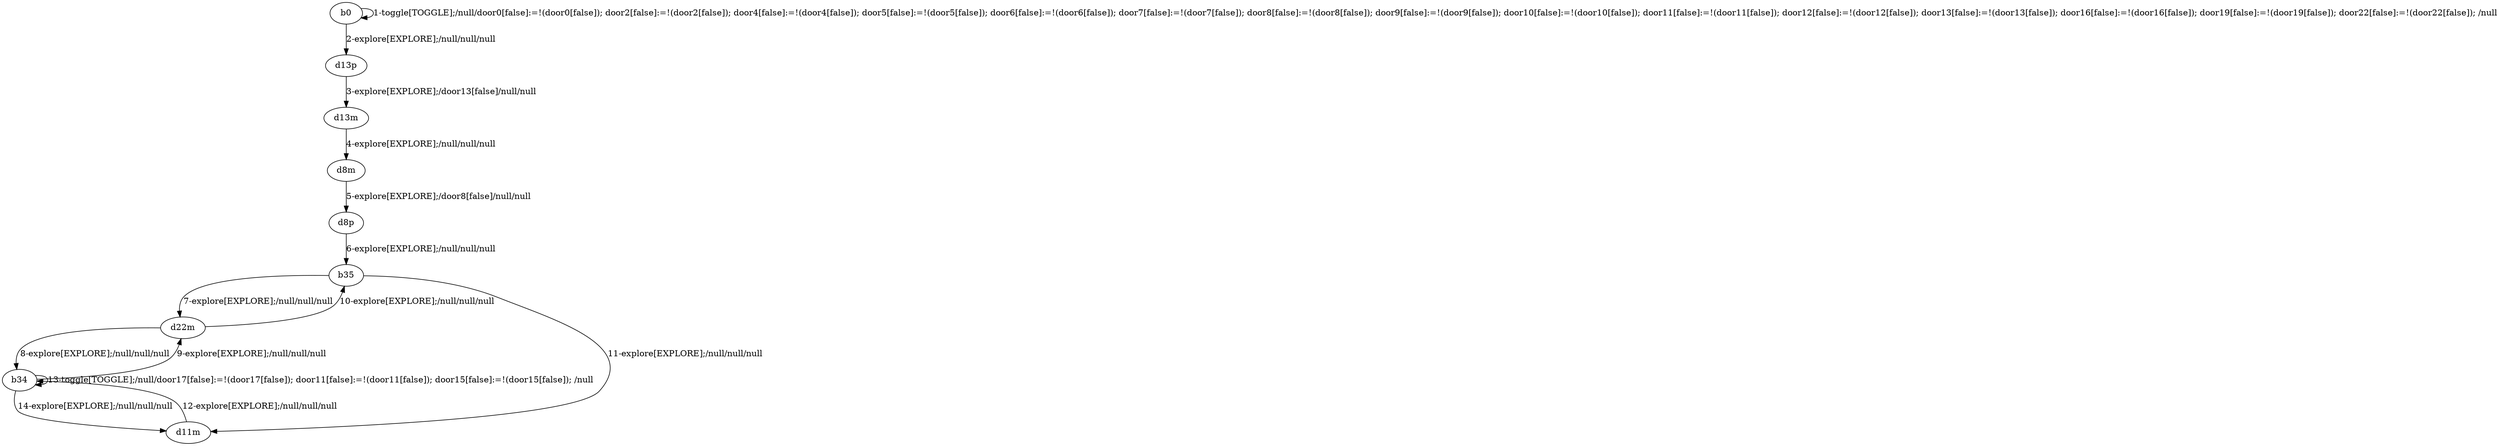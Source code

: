 # Total number of goals covered by this test: 2
# b35 --> d22m
# d22m --> b34

digraph g {
"b0" -> "b0" [label = "1-toggle[TOGGLE];/null/door0[false]:=!(door0[false]); door2[false]:=!(door2[false]); door4[false]:=!(door4[false]); door5[false]:=!(door5[false]); door6[false]:=!(door6[false]); door7[false]:=!(door7[false]); door8[false]:=!(door8[false]); door9[false]:=!(door9[false]); door10[false]:=!(door10[false]); door11[false]:=!(door11[false]); door12[false]:=!(door12[false]); door13[false]:=!(door13[false]); door16[false]:=!(door16[false]); door19[false]:=!(door19[false]); door22[false]:=!(door22[false]); /null"];
"b0" -> "d13p" [label = "2-explore[EXPLORE];/null/null/null"];
"d13p" -> "d13m" [label = "3-explore[EXPLORE];/door13[false]/null/null"];
"d13m" -> "d8m" [label = "4-explore[EXPLORE];/null/null/null"];
"d8m" -> "d8p" [label = "5-explore[EXPLORE];/door8[false]/null/null"];
"d8p" -> "b35" [label = "6-explore[EXPLORE];/null/null/null"];
"b35" -> "d22m" [label = "7-explore[EXPLORE];/null/null/null"];
"d22m" -> "b34" [label = "8-explore[EXPLORE];/null/null/null"];
"b34" -> "d22m" [label = "9-explore[EXPLORE];/null/null/null"];
"d22m" -> "b35" [label = "10-explore[EXPLORE];/null/null/null"];
"b35" -> "d11m" [label = "11-explore[EXPLORE];/null/null/null"];
"d11m" -> "b34" [label = "12-explore[EXPLORE];/null/null/null"];
"b34" -> "b34" [label = "13-toggle[TOGGLE];/null/door17[false]:=!(door17[false]); door11[false]:=!(door11[false]); door15[false]:=!(door15[false]); /null"];
"b34" -> "d11m" [label = "14-explore[EXPLORE];/null/null/null"];
}